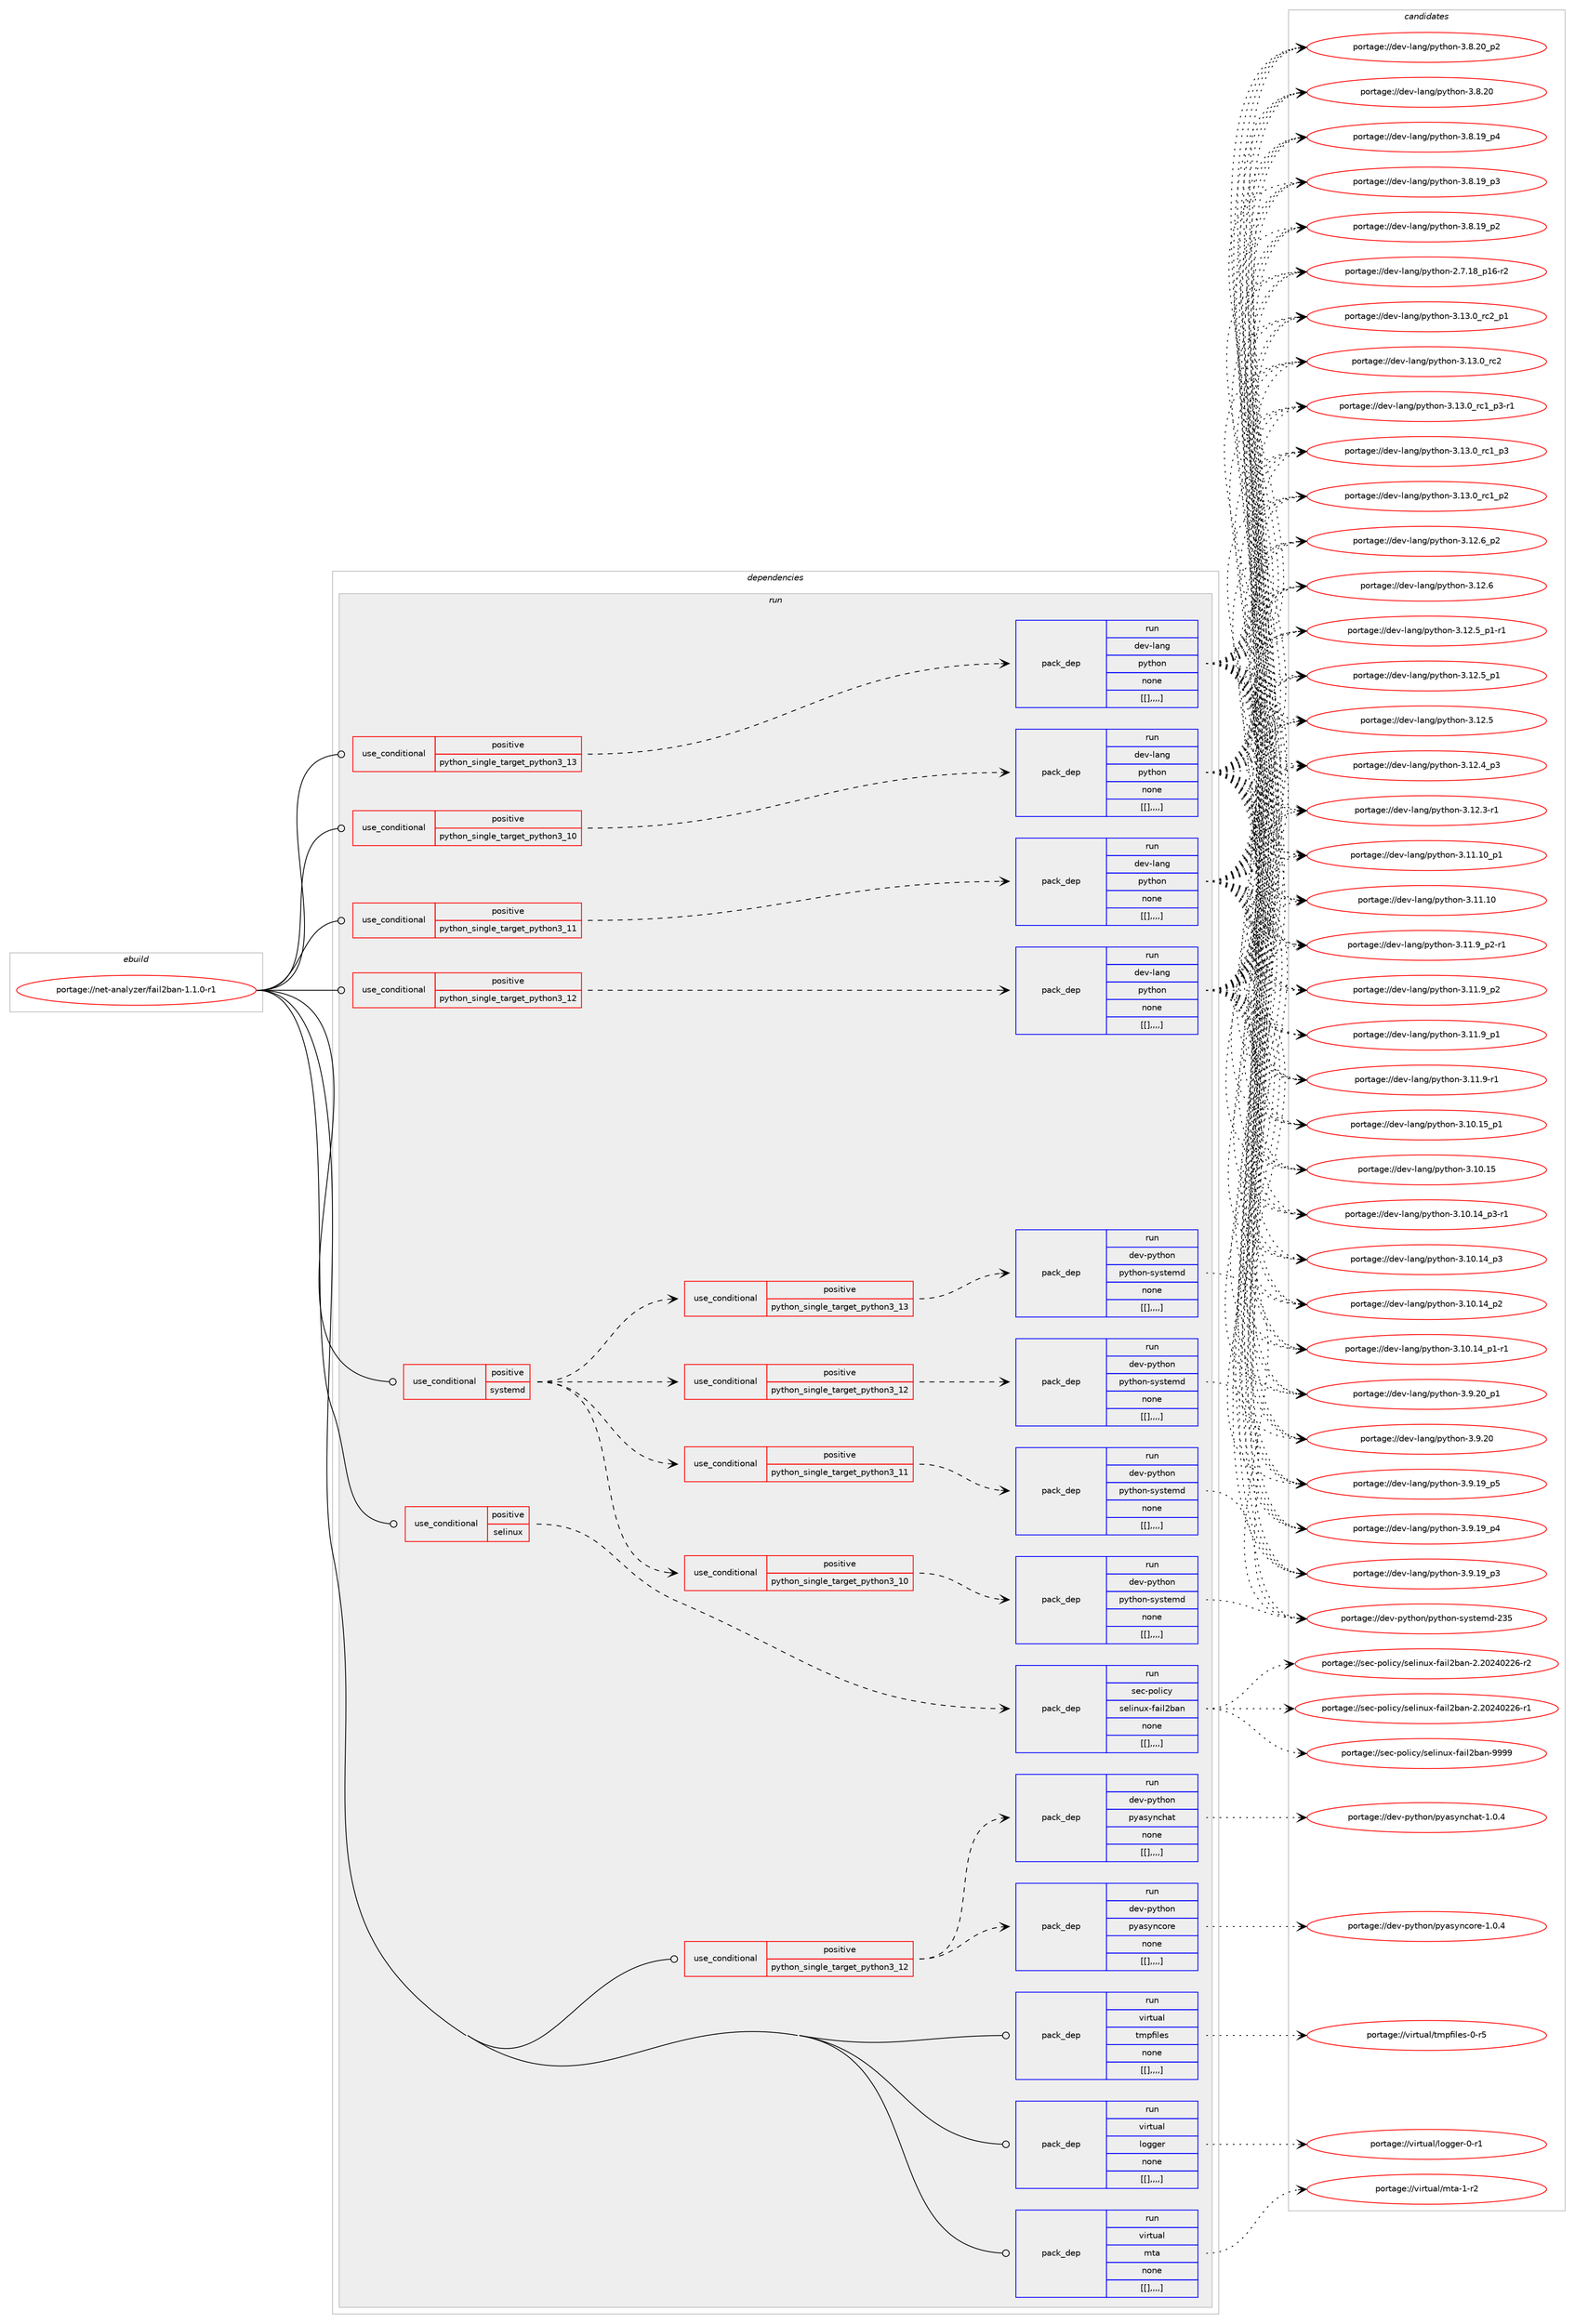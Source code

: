 digraph prolog {

# *************
# Graph options
# *************

newrank=true;
concentrate=true;
compound=true;
graph [rankdir=LR,fontname=Helvetica,fontsize=10,ranksep=1.5];#, ranksep=2.5, nodesep=0.2];
edge  [arrowhead=vee];
node  [fontname=Helvetica,fontsize=10];

# **********
# The ebuild
# **********

subgraph cluster_leftcol {
color=gray;
label=<<i>ebuild</i>>;
id [label="portage://net-analyzer/fail2ban-1.1.0-r1", color=red, width=4, href="../net-analyzer/fail2ban-1.1.0-r1.svg"];
}

# ****************
# The dependencies
# ****************

subgraph cluster_midcol {
color=gray;
label=<<i>dependencies</i>>;
subgraph cluster_compile {
fillcolor="#eeeeee";
style=filled;
label=<<i>compile</i>>;
}
subgraph cluster_compileandrun {
fillcolor="#eeeeee";
style=filled;
label=<<i>compile and run</i>>;
}
subgraph cluster_run {
fillcolor="#eeeeee";
style=filled;
label=<<i>run</i>>;
subgraph cond90967 {
dependency348521 [label=<<TABLE BORDER="0" CELLBORDER="1" CELLSPACING="0" CELLPADDING="4"><TR><TD ROWSPAN="3" CELLPADDING="10">use_conditional</TD></TR><TR><TD>positive</TD></TR><TR><TD>python_single_target_python3_10</TD></TR></TABLE>>, shape=none, color=red];
subgraph pack254971 {
dependency348522 [label=<<TABLE BORDER="0" CELLBORDER="1" CELLSPACING="0" CELLPADDING="4" WIDTH="220"><TR><TD ROWSPAN="6" CELLPADDING="30">pack_dep</TD></TR><TR><TD WIDTH="110">run</TD></TR><TR><TD>dev-lang</TD></TR><TR><TD>python</TD></TR><TR><TD>none</TD></TR><TR><TD>[[],,,,]</TD></TR></TABLE>>, shape=none, color=blue];
}
dependency348521:e -> dependency348522:w [weight=20,style="dashed",arrowhead="vee"];
}
id:e -> dependency348521:w [weight=20,style="solid",arrowhead="odot"];
subgraph cond90968 {
dependency348523 [label=<<TABLE BORDER="0" CELLBORDER="1" CELLSPACING="0" CELLPADDING="4"><TR><TD ROWSPAN="3" CELLPADDING="10">use_conditional</TD></TR><TR><TD>positive</TD></TR><TR><TD>python_single_target_python3_11</TD></TR></TABLE>>, shape=none, color=red];
subgraph pack254972 {
dependency348524 [label=<<TABLE BORDER="0" CELLBORDER="1" CELLSPACING="0" CELLPADDING="4" WIDTH="220"><TR><TD ROWSPAN="6" CELLPADDING="30">pack_dep</TD></TR><TR><TD WIDTH="110">run</TD></TR><TR><TD>dev-lang</TD></TR><TR><TD>python</TD></TR><TR><TD>none</TD></TR><TR><TD>[[],,,,]</TD></TR></TABLE>>, shape=none, color=blue];
}
dependency348523:e -> dependency348524:w [weight=20,style="dashed",arrowhead="vee"];
}
id:e -> dependency348523:w [weight=20,style="solid",arrowhead="odot"];
subgraph cond90969 {
dependency348525 [label=<<TABLE BORDER="0" CELLBORDER="1" CELLSPACING="0" CELLPADDING="4"><TR><TD ROWSPAN="3" CELLPADDING="10">use_conditional</TD></TR><TR><TD>positive</TD></TR><TR><TD>python_single_target_python3_12</TD></TR></TABLE>>, shape=none, color=red];
subgraph pack254973 {
dependency348526 [label=<<TABLE BORDER="0" CELLBORDER="1" CELLSPACING="0" CELLPADDING="4" WIDTH="220"><TR><TD ROWSPAN="6" CELLPADDING="30">pack_dep</TD></TR><TR><TD WIDTH="110">run</TD></TR><TR><TD>dev-lang</TD></TR><TR><TD>python</TD></TR><TR><TD>none</TD></TR><TR><TD>[[],,,,]</TD></TR></TABLE>>, shape=none, color=blue];
}
dependency348525:e -> dependency348526:w [weight=20,style="dashed",arrowhead="vee"];
}
id:e -> dependency348525:w [weight=20,style="solid",arrowhead="odot"];
subgraph cond90970 {
dependency348527 [label=<<TABLE BORDER="0" CELLBORDER="1" CELLSPACING="0" CELLPADDING="4"><TR><TD ROWSPAN="3" CELLPADDING="10">use_conditional</TD></TR><TR><TD>positive</TD></TR><TR><TD>python_single_target_python3_12</TD></TR></TABLE>>, shape=none, color=red];
subgraph pack254974 {
dependency348528 [label=<<TABLE BORDER="0" CELLBORDER="1" CELLSPACING="0" CELLPADDING="4" WIDTH="220"><TR><TD ROWSPAN="6" CELLPADDING="30">pack_dep</TD></TR><TR><TD WIDTH="110">run</TD></TR><TR><TD>dev-python</TD></TR><TR><TD>pyasyncore</TD></TR><TR><TD>none</TD></TR><TR><TD>[[],,,,]</TD></TR></TABLE>>, shape=none, color=blue];
}
dependency348527:e -> dependency348528:w [weight=20,style="dashed",arrowhead="vee"];
subgraph pack254975 {
dependency348529 [label=<<TABLE BORDER="0" CELLBORDER="1" CELLSPACING="0" CELLPADDING="4" WIDTH="220"><TR><TD ROWSPAN="6" CELLPADDING="30">pack_dep</TD></TR><TR><TD WIDTH="110">run</TD></TR><TR><TD>dev-python</TD></TR><TR><TD>pyasynchat</TD></TR><TR><TD>none</TD></TR><TR><TD>[[],,,,]</TD></TR></TABLE>>, shape=none, color=blue];
}
dependency348527:e -> dependency348529:w [weight=20,style="dashed",arrowhead="vee"];
}
id:e -> dependency348527:w [weight=20,style="solid",arrowhead="odot"];
subgraph cond90971 {
dependency348530 [label=<<TABLE BORDER="0" CELLBORDER="1" CELLSPACING="0" CELLPADDING="4"><TR><TD ROWSPAN="3" CELLPADDING="10">use_conditional</TD></TR><TR><TD>positive</TD></TR><TR><TD>python_single_target_python3_13</TD></TR></TABLE>>, shape=none, color=red];
subgraph pack254976 {
dependency348531 [label=<<TABLE BORDER="0" CELLBORDER="1" CELLSPACING="0" CELLPADDING="4" WIDTH="220"><TR><TD ROWSPAN="6" CELLPADDING="30">pack_dep</TD></TR><TR><TD WIDTH="110">run</TD></TR><TR><TD>dev-lang</TD></TR><TR><TD>python</TD></TR><TR><TD>none</TD></TR><TR><TD>[[],,,,]</TD></TR></TABLE>>, shape=none, color=blue];
}
dependency348530:e -> dependency348531:w [weight=20,style="dashed",arrowhead="vee"];
}
id:e -> dependency348530:w [weight=20,style="solid",arrowhead="odot"];
subgraph cond90972 {
dependency348532 [label=<<TABLE BORDER="0" CELLBORDER="1" CELLSPACING="0" CELLPADDING="4"><TR><TD ROWSPAN="3" CELLPADDING="10">use_conditional</TD></TR><TR><TD>positive</TD></TR><TR><TD>selinux</TD></TR></TABLE>>, shape=none, color=red];
subgraph pack254977 {
dependency348533 [label=<<TABLE BORDER="0" CELLBORDER="1" CELLSPACING="0" CELLPADDING="4" WIDTH="220"><TR><TD ROWSPAN="6" CELLPADDING="30">pack_dep</TD></TR><TR><TD WIDTH="110">run</TD></TR><TR><TD>sec-policy</TD></TR><TR><TD>selinux-fail2ban</TD></TR><TR><TD>none</TD></TR><TR><TD>[[],,,,]</TD></TR></TABLE>>, shape=none, color=blue];
}
dependency348532:e -> dependency348533:w [weight=20,style="dashed",arrowhead="vee"];
}
id:e -> dependency348532:w [weight=20,style="solid",arrowhead="odot"];
subgraph cond90973 {
dependency348534 [label=<<TABLE BORDER="0" CELLBORDER="1" CELLSPACING="0" CELLPADDING="4"><TR><TD ROWSPAN="3" CELLPADDING="10">use_conditional</TD></TR><TR><TD>positive</TD></TR><TR><TD>systemd</TD></TR></TABLE>>, shape=none, color=red];
subgraph cond90974 {
dependency348535 [label=<<TABLE BORDER="0" CELLBORDER="1" CELLSPACING="0" CELLPADDING="4"><TR><TD ROWSPAN="3" CELLPADDING="10">use_conditional</TD></TR><TR><TD>positive</TD></TR><TR><TD>python_single_target_python3_10</TD></TR></TABLE>>, shape=none, color=red];
subgraph pack254978 {
dependency348536 [label=<<TABLE BORDER="0" CELLBORDER="1" CELLSPACING="0" CELLPADDING="4" WIDTH="220"><TR><TD ROWSPAN="6" CELLPADDING="30">pack_dep</TD></TR><TR><TD WIDTH="110">run</TD></TR><TR><TD>dev-python</TD></TR><TR><TD>python-systemd</TD></TR><TR><TD>none</TD></TR><TR><TD>[[],,,,]</TD></TR></TABLE>>, shape=none, color=blue];
}
dependency348535:e -> dependency348536:w [weight=20,style="dashed",arrowhead="vee"];
}
dependency348534:e -> dependency348535:w [weight=20,style="dashed",arrowhead="vee"];
subgraph cond90975 {
dependency348537 [label=<<TABLE BORDER="0" CELLBORDER="1" CELLSPACING="0" CELLPADDING="4"><TR><TD ROWSPAN="3" CELLPADDING="10">use_conditional</TD></TR><TR><TD>positive</TD></TR><TR><TD>python_single_target_python3_11</TD></TR></TABLE>>, shape=none, color=red];
subgraph pack254979 {
dependency348538 [label=<<TABLE BORDER="0" CELLBORDER="1" CELLSPACING="0" CELLPADDING="4" WIDTH="220"><TR><TD ROWSPAN="6" CELLPADDING="30">pack_dep</TD></TR><TR><TD WIDTH="110">run</TD></TR><TR><TD>dev-python</TD></TR><TR><TD>python-systemd</TD></TR><TR><TD>none</TD></TR><TR><TD>[[],,,,]</TD></TR></TABLE>>, shape=none, color=blue];
}
dependency348537:e -> dependency348538:w [weight=20,style="dashed",arrowhead="vee"];
}
dependency348534:e -> dependency348537:w [weight=20,style="dashed",arrowhead="vee"];
subgraph cond90976 {
dependency348539 [label=<<TABLE BORDER="0" CELLBORDER="1" CELLSPACING="0" CELLPADDING="4"><TR><TD ROWSPAN="3" CELLPADDING="10">use_conditional</TD></TR><TR><TD>positive</TD></TR><TR><TD>python_single_target_python3_12</TD></TR></TABLE>>, shape=none, color=red];
subgraph pack254980 {
dependency348540 [label=<<TABLE BORDER="0" CELLBORDER="1" CELLSPACING="0" CELLPADDING="4" WIDTH="220"><TR><TD ROWSPAN="6" CELLPADDING="30">pack_dep</TD></TR><TR><TD WIDTH="110">run</TD></TR><TR><TD>dev-python</TD></TR><TR><TD>python-systemd</TD></TR><TR><TD>none</TD></TR><TR><TD>[[],,,,]</TD></TR></TABLE>>, shape=none, color=blue];
}
dependency348539:e -> dependency348540:w [weight=20,style="dashed",arrowhead="vee"];
}
dependency348534:e -> dependency348539:w [weight=20,style="dashed",arrowhead="vee"];
subgraph cond90977 {
dependency348541 [label=<<TABLE BORDER="0" CELLBORDER="1" CELLSPACING="0" CELLPADDING="4"><TR><TD ROWSPAN="3" CELLPADDING="10">use_conditional</TD></TR><TR><TD>positive</TD></TR><TR><TD>python_single_target_python3_13</TD></TR></TABLE>>, shape=none, color=red];
subgraph pack254981 {
dependency348542 [label=<<TABLE BORDER="0" CELLBORDER="1" CELLSPACING="0" CELLPADDING="4" WIDTH="220"><TR><TD ROWSPAN="6" CELLPADDING="30">pack_dep</TD></TR><TR><TD WIDTH="110">run</TD></TR><TR><TD>dev-python</TD></TR><TR><TD>python-systemd</TD></TR><TR><TD>none</TD></TR><TR><TD>[[],,,,]</TD></TR></TABLE>>, shape=none, color=blue];
}
dependency348541:e -> dependency348542:w [weight=20,style="dashed",arrowhead="vee"];
}
dependency348534:e -> dependency348541:w [weight=20,style="dashed",arrowhead="vee"];
}
id:e -> dependency348534:w [weight=20,style="solid",arrowhead="odot"];
subgraph pack254982 {
dependency348543 [label=<<TABLE BORDER="0" CELLBORDER="1" CELLSPACING="0" CELLPADDING="4" WIDTH="220"><TR><TD ROWSPAN="6" CELLPADDING="30">pack_dep</TD></TR><TR><TD WIDTH="110">run</TD></TR><TR><TD>virtual</TD></TR><TR><TD>logger</TD></TR><TR><TD>none</TD></TR><TR><TD>[[],,,,]</TD></TR></TABLE>>, shape=none, color=blue];
}
id:e -> dependency348543:w [weight=20,style="solid",arrowhead="odot"];
subgraph pack254983 {
dependency348544 [label=<<TABLE BORDER="0" CELLBORDER="1" CELLSPACING="0" CELLPADDING="4" WIDTH="220"><TR><TD ROWSPAN="6" CELLPADDING="30">pack_dep</TD></TR><TR><TD WIDTH="110">run</TD></TR><TR><TD>virtual</TD></TR><TR><TD>mta</TD></TR><TR><TD>none</TD></TR><TR><TD>[[],,,,]</TD></TR></TABLE>>, shape=none, color=blue];
}
id:e -> dependency348544:w [weight=20,style="solid",arrowhead="odot"];
subgraph pack254984 {
dependency348545 [label=<<TABLE BORDER="0" CELLBORDER="1" CELLSPACING="0" CELLPADDING="4" WIDTH="220"><TR><TD ROWSPAN="6" CELLPADDING="30">pack_dep</TD></TR><TR><TD WIDTH="110">run</TD></TR><TR><TD>virtual</TD></TR><TR><TD>tmpfiles</TD></TR><TR><TD>none</TD></TR><TR><TD>[[],,,,]</TD></TR></TABLE>>, shape=none, color=blue];
}
id:e -> dependency348545:w [weight=20,style="solid",arrowhead="odot"];
}
}

# **************
# The candidates
# **************

subgraph cluster_choices {
rank=same;
color=gray;
label=<<i>candidates</i>>;

subgraph choice254971 {
color=black;
nodesep=1;
choice100101118451089711010347112121116104111110455146495146489511499509511249 [label="portage://dev-lang/python-3.13.0_rc2_p1", color=red, width=4,href="../dev-lang/python-3.13.0_rc2_p1.svg"];
choice10010111845108971101034711212111610411111045514649514648951149950 [label="portage://dev-lang/python-3.13.0_rc2", color=red, width=4,href="../dev-lang/python-3.13.0_rc2.svg"];
choice1001011184510897110103471121211161041111104551464951464895114994995112514511449 [label="portage://dev-lang/python-3.13.0_rc1_p3-r1", color=red, width=4,href="../dev-lang/python-3.13.0_rc1_p3-r1.svg"];
choice100101118451089711010347112121116104111110455146495146489511499499511251 [label="portage://dev-lang/python-3.13.0_rc1_p3", color=red, width=4,href="../dev-lang/python-3.13.0_rc1_p3.svg"];
choice100101118451089711010347112121116104111110455146495146489511499499511250 [label="portage://dev-lang/python-3.13.0_rc1_p2", color=red, width=4,href="../dev-lang/python-3.13.0_rc1_p2.svg"];
choice100101118451089711010347112121116104111110455146495046549511250 [label="portage://dev-lang/python-3.12.6_p2", color=red, width=4,href="../dev-lang/python-3.12.6_p2.svg"];
choice10010111845108971101034711212111610411111045514649504654 [label="portage://dev-lang/python-3.12.6", color=red, width=4,href="../dev-lang/python-3.12.6.svg"];
choice1001011184510897110103471121211161041111104551464950465395112494511449 [label="portage://dev-lang/python-3.12.5_p1-r1", color=red, width=4,href="../dev-lang/python-3.12.5_p1-r1.svg"];
choice100101118451089711010347112121116104111110455146495046539511249 [label="portage://dev-lang/python-3.12.5_p1", color=red, width=4,href="../dev-lang/python-3.12.5_p1.svg"];
choice10010111845108971101034711212111610411111045514649504653 [label="portage://dev-lang/python-3.12.5", color=red, width=4,href="../dev-lang/python-3.12.5.svg"];
choice100101118451089711010347112121116104111110455146495046529511251 [label="portage://dev-lang/python-3.12.4_p3", color=red, width=4,href="../dev-lang/python-3.12.4_p3.svg"];
choice100101118451089711010347112121116104111110455146495046514511449 [label="portage://dev-lang/python-3.12.3-r1", color=red, width=4,href="../dev-lang/python-3.12.3-r1.svg"];
choice10010111845108971101034711212111610411111045514649494649489511249 [label="portage://dev-lang/python-3.11.10_p1", color=red, width=4,href="../dev-lang/python-3.11.10_p1.svg"];
choice1001011184510897110103471121211161041111104551464949464948 [label="portage://dev-lang/python-3.11.10", color=red, width=4,href="../dev-lang/python-3.11.10.svg"];
choice1001011184510897110103471121211161041111104551464949465795112504511449 [label="portage://dev-lang/python-3.11.9_p2-r1", color=red, width=4,href="../dev-lang/python-3.11.9_p2-r1.svg"];
choice100101118451089711010347112121116104111110455146494946579511250 [label="portage://dev-lang/python-3.11.9_p2", color=red, width=4,href="../dev-lang/python-3.11.9_p2.svg"];
choice100101118451089711010347112121116104111110455146494946579511249 [label="portage://dev-lang/python-3.11.9_p1", color=red, width=4,href="../dev-lang/python-3.11.9_p1.svg"];
choice100101118451089711010347112121116104111110455146494946574511449 [label="portage://dev-lang/python-3.11.9-r1", color=red, width=4,href="../dev-lang/python-3.11.9-r1.svg"];
choice10010111845108971101034711212111610411111045514649484649539511249 [label="portage://dev-lang/python-3.10.15_p1", color=red, width=4,href="../dev-lang/python-3.10.15_p1.svg"];
choice1001011184510897110103471121211161041111104551464948464953 [label="portage://dev-lang/python-3.10.15", color=red, width=4,href="../dev-lang/python-3.10.15.svg"];
choice100101118451089711010347112121116104111110455146494846495295112514511449 [label="portage://dev-lang/python-3.10.14_p3-r1", color=red, width=4,href="../dev-lang/python-3.10.14_p3-r1.svg"];
choice10010111845108971101034711212111610411111045514649484649529511251 [label="portage://dev-lang/python-3.10.14_p3", color=red, width=4,href="../dev-lang/python-3.10.14_p3.svg"];
choice10010111845108971101034711212111610411111045514649484649529511250 [label="portage://dev-lang/python-3.10.14_p2", color=red, width=4,href="../dev-lang/python-3.10.14_p2.svg"];
choice100101118451089711010347112121116104111110455146494846495295112494511449 [label="portage://dev-lang/python-3.10.14_p1-r1", color=red, width=4,href="../dev-lang/python-3.10.14_p1-r1.svg"];
choice100101118451089711010347112121116104111110455146574650489511249 [label="portage://dev-lang/python-3.9.20_p1", color=red, width=4,href="../dev-lang/python-3.9.20_p1.svg"];
choice10010111845108971101034711212111610411111045514657465048 [label="portage://dev-lang/python-3.9.20", color=red, width=4,href="../dev-lang/python-3.9.20.svg"];
choice100101118451089711010347112121116104111110455146574649579511253 [label="portage://dev-lang/python-3.9.19_p5", color=red, width=4,href="../dev-lang/python-3.9.19_p5.svg"];
choice100101118451089711010347112121116104111110455146574649579511252 [label="portage://dev-lang/python-3.9.19_p4", color=red, width=4,href="../dev-lang/python-3.9.19_p4.svg"];
choice100101118451089711010347112121116104111110455146574649579511251 [label="portage://dev-lang/python-3.9.19_p3", color=red, width=4,href="../dev-lang/python-3.9.19_p3.svg"];
choice100101118451089711010347112121116104111110455146564650489511250 [label="portage://dev-lang/python-3.8.20_p2", color=red, width=4,href="../dev-lang/python-3.8.20_p2.svg"];
choice10010111845108971101034711212111610411111045514656465048 [label="portage://dev-lang/python-3.8.20", color=red, width=4,href="../dev-lang/python-3.8.20.svg"];
choice100101118451089711010347112121116104111110455146564649579511252 [label="portage://dev-lang/python-3.8.19_p4", color=red, width=4,href="../dev-lang/python-3.8.19_p4.svg"];
choice100101118451089711010347112121116104111110455146564649579511251 [label="portage://dev-lang/python-3.8.19_p3", color=red, width=4,href="../dev-lang/python-3.8.19_p3.svg"];
choice100101118451089711010347112121116104111110455146564649579511250 [label="portage://dev-lang/python-3.8.19_p2", color=red, width=4,href="../dev-lang/python-3.8.19_p2.svg"];
choice100101118451089711010347112121116104111110455046554649569511249544511450 [label="portage://dev-lang/python-2.7.18_p16-r2", color=red, width=4,href="../dev-lang/python-2.7.18_p16-r2.svg"];
dependency348522:e -> choice100101118451089711010347112121116104111110455146495146489511499509511249:w [style=dotted,weight="100"];
dependency348522:e -> choice10010111845108971101034711212111610411111045514649514648951149950:w [style=dotted,weight="100"];
dependency348522:e -> choice1001011184510897110103471121211161041111104551464951464895114994995112514511449:w [style=dotted,weight="100"];
dependency348522:e -> choice100101118451089711010347112121116104111110455146495146489511499499511251:w [style=dotted,weight="100"];
dependency348522:e -> choice100101118451089711010347112121116104111110455146495146489511499499511250:w [style=dotted,weight="100"];
dependency348522:e -> choice100101118451089711010347112121116104111110455146495046549511250:w [style=dotted,weight="100"];
dependency348522:e -> choice10010111845108971101034711212111610411111045514649504654:w [style=dotted,weight="100"];
dependency348522:e -> choice1001011184510897110103471121211161041111104551464950465395112494511449:w [style=dotted,weight="100"];
dependency348522:e -> choice100101118451089711010347112121116104111110455146495046539511249:w [style=dotted,weight="100"];
dependency348522:e -> choice10010111845108971101034711212111610411111045514649504653:w [style=dotted,weight="100"];
dependency348522:e -> choice100101118451089711010347112121116104111110455146495046529511251:w [style=dotted,weight="100"];
dependency348522:e -> choice100101118451089711010347112121116104111110455146495046514511449:w [style=dotted,weight="100"];
dependency348522:e -> choice10010111845108971101034711212111610411111045514649494649489511249:w [style=dotted,weight="100"];
dependency348522:e -> choice1001011184510897110103471121211161041111104551464949464948:w [style=dotted,weight="100"];
dependency348522:e -> choice1001011184510897110103471121211161041111104551464949465795112504511449:w [style=dotted,weight="100"];
dependency348522:e -> choice100101118451089711010347112121116104111110455146494946579511250:w [style=dotted,weight="100"];
dependency348522:e -> choice100101118451089711010347112121116104111110455146494946579511249:w [style=dotted,weight="100"];
dependency348522:e -> choice100101118451089711010347112121116104111110455146494946574511449:w [style=dotted,weight="100"];
dependency348522:e -> choice10010111845108971101034711212111610411111045514649484649539511249:w [style=dotted,weight="100"];
dependency348522:e -> choice1001011184510897110103471121211161041111104551464948464953:w [style=dotted,weight="100"];
dependency348522:e -> choice100101118451089711010347112121116104111110455146494846495295112514511449:w [style=dotted,weight="100"];
dependency348522:e -> choice10010111845108971101034711212111610411111045514649484649529511251:w [style=dotted,weight="100"];
dependency348522:e -> choice10010111845108971101034711212111610411111045514649484649529511250:w [style=dotted,weight="100"];
dependency348522:e -> choice100101118451089711010347112121116104111110455146494846495295112494511449:w [style=dotted,weight="100"];
dependency348522:e -> choice100101118451089711010347112121116104111110455146574650489511249:w [style=dotted,weight="100"];
dependency348522:e -> choice10010111845108971101034711212111610411111045514657465048:w [style=dotted,weight="100"];
dependency348522:e -> choice100101118451089711010347112121116104111110455146574649579511253:w [style=dotted,weight="100"];
dependency348522:e -> choice100101118451089711010347112121116104111110455146574649579511252:w [style=dotted,weight="100"];
dependency348522:e -> choice100101118451089711010347112121116104111110455146574649579511251:w [style=dotted,weight="100"];
dependency348522:e -> choice100101118451089711010347112121116104111110455146564650489511250:w [style=dotted,weight="100"];
dependency348522:e -> choice10010111845108971101034711212111610411111045514656465048:w [style=dotted,weight="100"];
dependency348522:e -> choice100101118451089711010347112121116104111110455146564649579511252:w [style=dotted,weight="100"];
dependency348522:e -> choice100101118451089711010347112121116104111110455146564649579511251:w [style=dotted,weight="100"];
dependency348522:e -> choice100101118451089711010347112121116104111110455146564649579511250:w [style=dotted,weight="100"];
dependency348522:e -> choice100101118451089711010347112121116104111110455046554649569511249544511450:w [style=dotted,weight="100"];
}
subgraph choice254972 {
color=black;
nodesep=1;
choice100101118451089711010347112121116104111110455146495146489511499509511249 [label="portage://dev-lang/python-3.13.0_rc2_p1", color=red, width=4,href="../dev-lang/python-3.13.0_rc2_p1.svg"];
choice10010111845108971101034711212111610411111045514649514648951149950 [label="portage://dev-lang/python-3.13.0_rc2", color=red, width=4,href="../dev-lang/python-3.13.0_rc2.svg"];
choice1001011184510897110103471121211161041111104551464951464895114994995112514511449 [label="portage://dev-lang/python-3.13.0_rc1_p3-r1", color=red, width=4,href="../dev-lang/python-3.13.0_rc1_p3-r1.svg"];
choice100101118451089711010347112121116104111110455146495146489511499499511251 [label="portage://dev-lang/python-3.13.0_rc1_p3", color=red, width=4,href="../dev-lang/python-3.13.0_rc1_p3.svg"];
choice100101118451089711010347112121116104111110455146495146489511499499511250 [label="portage://dev-lang/python-3.13.0_rc1_p2", color=red, width=4,href="../dev-lang/python-3.13.0_rc1_p2.svg"];
choice100101118451089711010347112121116104111110455146495046549511250 [label="portage://dev-lang/python-3.12.6_p2", color=red, width=4,href="../dev-lang/python-3.12.6_p2.svg"];
choice10010111845108971101034711212111610411111045514649504654 [label="portage://dev-lang/python-3.12.6", color=red, width=4,href="../dev-lang/python-3.12.6.svg"];
choice1001011184510897110103471121211161041111104551464950465395112494511449 [label="portage://dev-lang/python-3.12.5_p1-r1", color=red, width=4,href="../dev-lang/python-3.12.5_p1-r1.svg"];
choice100101118451089711010347112121116104111110455146495046539511249 [label="portage://dev-lang/python-3.12.5_p1", color=red, width=4,href="../dev-lang/python-3.12.5_p1.svg"];
choice10010111845108971101034711212111610411111045514649504653 [label="portage://dev-lang/python-3.12.5", color=red, width=4,href="../dev-lang/python-3.12.5.svg"];
choice100101118451089711010347112121116104111110455146495046529511251 [label="portage://dev-lang/python-3.12.4_p3", color=red, width=4,href="../dev-lang/python-3.12.4_p3.svg"];
choice100101118451089711010347112121116104111110455146495046514511449 [label="portage://dev-lang/python-3.12.3-r1", color=red, width=4,href="../dev-lang/python-3.12.3-r1.svg"];
choice10010111845108971101034711212111610411111045514649494649489511249 [label="portage://dev-lang/python-3.11.10_p1", color=red, width=4,href="../dev-lang/python-3.11.10_p1.svg"];
choice1001011184510897110103471121211161041111104551464949464948 [label="portage://dev-lang/python-3.11.10", color=red, width=4,href="../dev-lang/python-3.11.10.svg"];
choice1001011184510897110103471121211161041111104551464949465795112504511449 [label="portage://dev-lang/python-3.11.9_p2-r1", color=red, width=4,href="../dev-lang/python-3.11.9_p2-r1.svg"];
choice100101118451089711010347112121116104111110455146494946579511250 [label="portage://dev-lang/python-3.11.9_p2", color=red, width=4,href="../dev-lang/python-3.11.9_p2.svg"];
choice100101118451089711010347112121116104111110455146494946579511249 [label="portage://dev-lang/python-3.11.9_p1", color=red, width=4,href="../dev-lang/python-3.11.9_p1.svg"];
choice100101118451089711010347112121116104111110455146494946574511449 [label="portage://dev-lang/python-3.11.9-r1", color=red, width=4,href="../dev-lang/python-3.11.9-r1.svg"];
choice10010111845108971101034711212111610411111045514649484649539511249 [label="portage://dev-lang/python-3.10.15_p1", color=red, width=4,href="../dev-lang/python-3.10.15_p1.svg"];
choice1001011184510897110103471121211161041111104551464948464953 [label="portage://dev-lang/python-3.10.15", color=red, width=4,href="../dev-lang/python-3.10.15.svg"];
choice100101118451089711010347112121116104111110455146494846495295112514511449 [label="portage://dev-lang/python-3.10.14_p3-r1", color=red, width=4,href="../dev-lang/python-3.10.14_p3-r1.svg"];
choice10010111845108971101034711212111610411111045514649484649529511251 [label="portage://dev-lang/python-3.10.14_p3", color=red, width=4,href="../dev-lang/python-3.10.14_p3.svg"];
choice10010111845108971101034711212111610411111045514649484649529511250 [label="portage://dev-lang/python-3.10.14_p2", color=red, width=4,href="../dev-lang/python-3.10.14_p2.svg"];
choice100101118451089711010347112121116104111110455146494846495295112494511449 [label="portage://dev-lang/python-3.10.14_p1-r1", color=red, width=4,href="../dev-lang/python-3.10.14_p1-r1.svg"];
choice100101118451089711010347112121116104111110455146574650489511249 [label="portage://dev-lang/python-3.9.20_p1", color=red, width=4,href="../dev-lang/python-3.9.20_p1.svg"];
choice10010111845108971101034711212111610411111045514657465048 [label="portage://dev-lang/python-3.9.20", color=red, width=4,href="../dev-lang/python-3.9.20.svg"];
choice100101118451089711010347112121116104111110455146574649579511253 [label="portage://dev-lang/python-3.9.19_p5", color=red, width=4,href="../dev-lang/python-3.9.19_p5.svg"];
choice100101118451089711010347112121116104111110455146574649579511252 [label="portage://dev-lang/python-3.9.19_p4", color=red, width=4,href="../dev-lang/python-3.9.19_p4.svg"];
choice100101118451089711010347112121116104111110455146574649579511251 [label="portage://dev-lang/python-3.9.19_p3", color=red, width=4,href="../dev-lang/python-3.9.19_p3.svg"];
choice100101118451089711010347112121116104111110455146564650489511250 [label="portage://dev-lang/python-3.8.20_p2", color=red, width=4,href="../dev-lang/python-3.8.20_p2.svg"];
choice10010111845108971101034711212111610411111045514656465048 [label="portage://dev-lang/python-3.8.20", color=red, width=4,href="../dev-lang/python-3.8.20.svg"];
choice100101118451089711010347112121116104111110455146564649579511252 [label="portage://dev-lang/python-3.8.19_p4", color=red, width=4,href="../dev-lang/python-3.8.19_p4.svg"];
choice100101118451089711010347112121116104111110455146564649579511251 [label="portage://dev-lang/python-3.8.19_p3", color=red, width=4,href="../dev-lang/python-3.8.19_p3.svg"];
choice100101118451089711010347112121116104111110455146564649579511250 [label="portage://dev-lang/python-3.8.19_p2", color=red, width=4,href="../dev-lang/python-3.8.19_p2.svg"];
choice100101118451089711010347112121116104111110455046554649569511249544511450 [label="portage://dev-lang/python-2.7.18_p16-r2", color=red, width=4,href="../dev-lang/python-2.7.18_p16-r2.svg"];
dependency348524:e -> choice100101118451089711010347112121116104111110455146495146489511499509511249:w [style=dotted,weight="100"];
dependency348524:e -> choice10010111845108971101034711212111610411111045514649514648951149950:w [style=dotted,weight="100"];
dependency348524:e -> choice1001011184510897110103471121211161041111104551464951464895114994995112514511449:w [style=dotted,weight="100"];
dependency348524:e -> choice100101118451089711010347112121116104111110455146495146489511499499511251:w [style=dotted,weight="100"];
dependency348524:e -> choice100101118451089711010347112121116104111110455146495146489511499499511250:w [style=dotted,weight="100"];
dependency348524:e -> choice100101118451089711010347112121116104111110455146495046549511250:w [style=dotted,weight="100"];
dependency348524:e -> choice10010111845108971101034711212111610411111045514649504654:w [style=dotted,weight="100"];
dependency348524:e -> choice1001011184510897110103471121211161041111104551464950465395112494511449:w [style=dotted,weight="100"];
dependency348524:e -> choice100101118451089711010347112121116104111110455146495046539511249:w [style=dotted,weight="100"];
dependency348524:e -> choice10010111845108971101034711212111610411111045514649504653:w [style=dotted,weight="100"];
dependency348524:e -> choice100101118451089711010347112121116104111110455146495046529511251:w [style=dotted,weight="100"];
dependency348524:e -> choice100101118451089711010347112121116104111110455146495046514511449:w [style=dotted,weight="100"];
dependency348524:e -> choice10010111845108971101034711212111610411111045514649494649489511249:w [style=dotted,weight="100"];
dependency348524:e -> choice1001011184510897110103471121211161041111104551464949464948:w [style=dotted,weight="100"];
dependency348524:e -> choice1001011184510897110103471121211161041111104551464949465795112504511449:w [style=dotted,weight="100"];
dependency348524:e -> choice100101118451089711010347112121116104111110455146494946579511250:w [style=dotted,weight="100"];
dependency348524:e -> choice100101118451089711010347112121116104111110455146494946579511249:w [style=dotted,weight="100"];
dependency348524:e -> choice100101118451089711010347112121116104111110455146494946574511449:w [style=dotted,weight="100"];
dependency348524:e -> choice10010111845108971101034711212111610411111045514649484649539511249:w [style=dotted,weight="100"];
dependency348524:e -> choice1001011184510897110103471121211161041111104551464948464953:w [style=dotted,weight="100"];
dependency348524:e -> choice100101118451089711010347112121116104111110455146494846495295112514511449:w [style=dotted,weight="100"];
dependency348524:e -> choice10010111845108971101034711212111610411111045514649484649529511251:w [style=dotted,weight="100"];
dependency348524:e -> choice10010111845108971101034711212111610411111045514649484649529511250:w [style=dotted,weight="100"];
dependency348524:e -> choice100101118451089711010347112121116104111110455146494846495295112494511449:w [style=dotted,weight="100"];
dependency348524:e -> choice100101118451089711010347112121116104111110455146574650489511249:w [style=dotted,weight="100"];
dependency348524:e -> choice10010111845108971101034711212111610411111045514657465048:w [style=dotted,weight="100"];
dependency348524:e -> choice100101118451089711010347112121116104111110455146574649579511253:w [style=dotted,weight="100"];
dependency348524:e -> choice100101118451089711010347112121116104111110455146574649579511252:w [style=dotted,weight="100"];
dependency348524:e -> choice100101118451089711010347112121116104111110455146574649579511251:w [style=dotted,weight="100"];
dependency348524:e -> choice100101118451089711010347112121116104111110455146564650489511250:w [style=dotted,weight="100"];
dependency348524:e -> choice10010111845108971101034711212111610411111045514656465048:w [style=dotted,weight="100"];
dependency348524:e -> choice100101118451089711010347112121116104111110455146564649579511252:w [style=dotted,weight="100"];
dependency348524:e -> choice100101118451089711010347112121116104111110455146564649579511251:w [style=dotted,weight="100"];
dependency348524:e -> choice100101118451089711010347112121116104111110455146564649579511250:w [style=dotted,weight="100"];
dependency348524:e -> choice100101118451089711010347112121116104111110455046554649569511249544511450:w [style=dotted,weight="100"];
}
subgraph choice254973 {
color=black;
nodesep=1;
choice100101118451089711010347112121116104111110455146495146489511499509511249 [label="portage://dev-lang/python-3.13.0_rc2_p1", color=red, width=4,href="../dev-lang/python-3.13.0_rc2_p1.svg"];
choice10010111845108971101034711212111610411111045514649514648951149950 [label="portage://dev-lang/python-3.13.0_rc2", color=red, width=4,href="../dev-lang/python-3.13.0_rc2.svg"];
choice1001011184510897110103471121211161041111104551464951464895114994995112514511449 [label="portage://dev-lang/python-3.13.0_rc1_p3-r1", color=red, width=4,href="../dev-lang/python-3.13.0_rc1_p3-r1.svg"];
choice100101118451089711010347112121116104111110455146495146489511499499511251 [label="portage://dev-lang/python-3.13.0_rc1_p3", color=red, width=4,href="../dev-lang/python-3.13.0_rc1_p3.svg"];
choice100101118451089711010347112121116104111110455146495146489511499499511250 [label="portage://dev-lang/python-3.13.0_rc1_p2", color=red, width=4,href="../dev-lang/python-3.13.0_rc1_p2.svg"];
choice100101118451089711010347112121116104111110455146495046549511250 [label="portage://dev-lang/python-3.12.6_p2", color=red, width=4,href="../dev-lang/python-3.12.6_p2.svg"];
choice10010111845108971101034711212111610411111045514649504654 [label="portage://dev-lang/python-3.12.6", color=red, width=4,href="../dev-lang/python-3.12.6.svg"];
choice1001011184510897110103471121211161041111104551464950465395112494511449 [label="portage://dev-lang/python-3.12.5_p1-r1", color=red, width=4,href="../dev-lang/python-3.12.5_p1-r1.svg"];
choice100101118451089711010347112121116104111110455146495046539511249 [label="portage://dev-lang/python-3.12.5_p1", color=red, width=4,href="../dev-lang/python-3.12.5_p1.svg"];
choice10010111845108971101034711212111610411111045514649504653 [label="portage://dev-lang/python-3.12.5", color=red, width=4,href="../dev-lang/python-3.12.5.svg"];
choice100101118451089711010347112121116104111110455146495046529511251 [label="portage://dev-lang/python-3.12.4_p3", color=red, width=4,href="../dev-lang/python-3.12.4_p3.svg"];
choice100101118451089711010347112121116104111110455146495046514511449 [label="portage://dev-lang/python-3.12.3-r1", color=red, width=4,href="../dev-lang/python-3.12.3-r1.svg"];
choice10010111845108971101034711212111610411111045514649494649489511249 [label="portage://dev-lang/python-3.11.10_p1", color=red, width=4,href="../dev-lang/python-3.11.10_p1.svg"];
choice1001011184510897110103471121211161041111104551464949464948 [label="portage://dev-lang/python-3.11.10", color=red, width=4,href="../dev-lang/python-3.11.10.svg"];
choice1001011184510897110103471121211161041111104551464949465795112504511449 [label="portage://dev-lang/python-3.11.9_p2-r1", color=red, width=4,href="../dev-lang/python-3.11.9_p2-r1.svg"];
choice100101118451089711010347112121116104111110455146494946579511250 [label="portage://dev-lang/python-3.11.9_p2", color=red, width=4,href="../dev-lang/python-3.11.9_p2.svg"];
choice100101118451089711010347112121116104111110455146494946579511249 [label="portage://dev-lang/python-3.11.9_p1", color=red, width=4,href="../dev-lang/python-3.11.9_p1.svg"];
choice100101118451089711010347112121116104111110455146494946574511449 [label="portage://dev-lang/python-3.11.9-r1", color=red, width=4,href="../dev-lang/python-3.11.9-r1.svg"];
choice10010111845108971101034711212111610411111045514649484649539511249 [label="portage://dev-lang/python-3.10.15_p1", color=red, width=4,href="../dev-lang/python-3.10.15_p1.svg"];
choice1001011184510897110103471121211161041111104551464948464953 [label="portage://dev-lang/python-3.10.15", color=red, width=4,href="../dev-lang/python-3.10.15.svg"];
choice100101118451089711010347112121116104111110455146494846495295112514511449 [label="portage://dev-lang/python-3.10.14_p3-r1", color=red, width=4,href="../dev-lang/python-3.10.14_p3-r1.svg"];
choice10010111845108971101034711212111610411111045514649484649529511251 [label="portage://dev-lang/python-3.10.14_p3", color=red, width=4,href="../dev-lang/python-3.10.14_p3.svg"];
choice10010111845108971101034711212111610411111045514649484649529511250 [label="portage://dev-lang/python-3.10.14_p2", color=red, width=4,href="../dev-lang/python-3.10.14_p2.svg"];
choice100101118451089711010347112121116104111110455146494846495295112494511449 [label="portage://dev-lang/python-3.10.14_p1-r1", color=red, width=4,href="../dev-lang/python-3.10.14_p1-r1.svg"];
choice100101118451089711010347112121116104111110455146574650489511249 [label="portage://dev-lang/python-3.9.20_p1", color=red, width=4,href="../dev-lang/python-3.9.20_p1.svg"];
choice10010111845108971101034711212111610411111045514657465048 [label="portage://dev-lang/python-3.9.20", color=red, width=4,href="../dev-lang/python-3.9.20.svg"];
choice100101118451089711010347112121116104111110455146574649579511253 [label="portage://dev-lang/python-3.9.19_p5", color=red, width=4,href="../dev-lang/python-3.9.19_p5.svg"];
choice100101118451089711010347112121116104111110455146574649579511252 [label="portage://dev-lang/python-3.9.19_p4", color=red, width=4,href="../dev-lang/python-3.9.19_p4.svg"];
choice100101118451089711010347112121116104111110455146574649579511251 [label="portage://dev-lang/python-3.9.19_p3", color=red, width=4,href="../dev-lang/python-3.9.19_p3.svg"];
choice100101118451089711010347112121116104111110455146564650489511250 [label="portage://dev-lang/python-3.8.20_p2", color=red, width=4,href="../dev-lang/python-3.8.20_p2.svg"];
choice10010111845108971101034711212111610411111045514656465048 [label="portage://dev-lang/python-3.8.20", color=red, width=4,href="../dev-lang/python-3.8.20.svg"];
choice100101118451089711010347112121116104111110455146564649579511252 [label="portage://dev-lang/python-3.8.19_p4", color=red, width=4,href="../dev-lang/python-3.8.19_p4.svg"];
choice100101118451089711010347112121116104111110455146564649579511251 [label="portage://dev-lang/python-3.8.19_p3", color=red, width=4,href="../dev-lang/python-3.8.19_p3.svg"];
choice100101118451089711010347112121116104111110455146564649579511250 [label="portage://dev-lang/python-3.8.19_p2", color=red, width=4,href="../dev-lang/python-3.8.19_p2.svg"];
choice100101118451089711010347112121116104111110455046554649569511249544511450 [label="portage://dev-lang/python-2.7.18_p16-r2", color=red, width=4,href="../dev-lang/python-2.7.18_p16-r2.svg"];
dependency348526:e -> choice100101118451089711010347112121116104111110455146495146489511499509511249:w [style=dotted,weight="100"];
dependency348526:e -> choice10010111845108971101034711212111610411111045514649514648951149950:w [style=dotted,weight="100"];
dependency348526:e -> choice1001011184510897110103471121211161041111104551464951464895114994995112514511449:w [style=dotted,weight="100"];
dependency348526:e -> choice100101118451089711010347112121116104111110455146495146489511499499511251:w [style=dotted,weight="100"];
dependency348526:e -> choice100101118451089711010347112121116104111110455146495146489511499499511250:w [style=dotted,weight="100"];
dependency348526:e -> choice100101118451089711010347112121116104111110455146495046549511250:w [style=dotted,weight="100"];
dependency348526:e -> choice10010111845108971101034711212111610411111045514649504654:w [style=dotted,weight="100"];
dependency348526:e -> choice1001011184510897110103471121211161041111104551464950465395112494511449:w [style=dotted,weight="100"];
dependency348526:e -> choice100101118451089711010347112121116104111110455146495046539511249:w [style=dotted,weight="100"];
dependency348526:e -> choice10010111845108971101034711212111610411111045514649504653:w [style=dotted,weight="100"];
dependency348526:e -> choice100101118451089711010347112121116104111110455146495046529511251:w [style=dotted,weight="100"];
dependency348526:e -> choice100101118451089711010347112121116104111110455146495046514511449:w [style=dotted,weight="100"];
dependency348526:e -> choice10010111845108971101034711212111610411111045514649494649489511249:w [style=dotted,weight="100"];
dependency348526:e -> choice1001011184510897110103471121211161041111104551464949464948:w [style=dotted,weight="100"];
dependency348526:e -> choice1001011184510897110103471121211161041111104551464949465795112504511449:w [style=dotted,weight="100"];
dependency348526:e -> choice100101118451089711010347112121116104111110455146494946579511250:w [style=dotted,weight="100"];
dependency348526:e -> choice100101118451089711010347112121116104111110455146494946579511249:w [style=dotted,weight="100"];
dependency348526:e -> choice100101118451089711010347112121116104111110455146494946574511449:w [style=dotted,weight="100"];
dependency348526:e -> choice10010111845108971101034711212111610411111045514649484649539511249:w [style=dotted,weight="100"];
dependency348526:e -> choice1001011184510897110103471121211161041111104551464948464953:w [style=dotted,weight="100"];
dependency348526:e -> choice100101118451089711010347112121116104111110455146494846495295112514511449:w [style=dotted,weight="100"];
dependency348526:e -> choice10010111845108971101034711212111610411111045514649484649529511251:w [style=dotted,weight="100"];
dependency348526:e -> choice10010111845108971101034711212111610411111045514649484649529511250:w [style=dotted,weight="100"];
dependency348526:e -> choice100101118451089711010347112121116104111110455146494846495295112494511449:w [style=dotted,weight="100"];
dependency348526:e -> choice100101118451089711010347112121116104111110455146574650489511249:w [style=dotted,weight="100"];
dependency348526:e -> choice10010111845108971101034711212111610411111045514657465048:w [style=dotted,weight="100"];
dependency348526:e -> choice100101118451089711010347112121116104111110455146574649579511253:w [style=dotted,weight="100"];
dependency348526:e -> choice100101118451089711010347112121116104111110455146574649579511252:w [style=dotted,weight="100"];
dependency348526:e -> choice100101118451089711010347112121116104111110455146574649579511251:w [style=dotted,weight="100"];
dependency348526:e -> choice100101118451089711010347112121116104111110455146564650489511250:w [style=dotted,weight="100"];
dependency348526:e -> choice10010111845108971101034711212111610411111045514656465048:w [style=dotted,weight="100"];
dependency348526:e -> choice100101118451089711010347112121116104111110455146564649579511252:w [style=dotted,weight="100"];
dependency348526:e -> choice100101118451089711010347112121116104111110455146564649579511251:w [style=dotted,weight="100"];
dependency348526:e -> choice100101118451089711010347112121116104111110455146564649579511250:w [style=dotted,weight="100"];
dependency348526:e -> choice100101118451089711010347112121116104111110455046554649569511249544511450:w [style=dotted,weight="100"];
}
subgraph choice254974 {
color=black;
nodesep=1;
choice10010111845112121116104111110471121219711512111099111114101454946484652 [label="portage://dev-python/pyasyncore-1.0.4", color=red, width=4,href="../dev-python/pyasyncore-1.0.4.svg"];
dependency348528:e -> choice10010111845112121116104111110471121219711512111099111114101454946484652:w [style=dotted,weight="100"];
}
subgraph choice254975 {
color=black;
nodesep=1;
choice1001011184511212111610411111047112121971151211109910497116454946484652 [label="portage://dev-python/pyasynchat-1.0.4", color=red, width=4,href="../dev-python/pyasynchat-1.0.4.svg"];
dependency348529:e -> choice1001011184511212111610411111047112121971151211109910497116454946484652:w [style=dotted,weight="100"];
}
subgraph choice254976 {
color=black;
nodesep=1;
choice100101118451089711010347112121116104111110455146495146489511499509511249 [label="portage://dev-lang/python-3.13.0_rc2_p1", color=red, width=4,href="../dev-lang/python-3.13.0_rc2_p1.svg"];
choice10010111845108971101034711212111610411111045514649514648951149950 [label="portage://dev-lang/python-3.13.0_rc2", color=red, width=4,href="../dev-lang/python-3.13.0_rc2.svg"];
choice1001011184510897110103471121211161041111104551464951464895114994995112514511449 [label="portage://dev-lang/python-3.13.0_rc1_p3-r1", color=red, width=4,href="../dev-lang/python-3.13.0_rc1_p3-r1.svg"];
choice100101118451089711010347112121116104111110455146495146489511499499511251 [label="portage://dev-lang/python-3.13.0_rc1_p3", color=red, width=4,href="../dev-lang/python-3.13.0_rc1_p3.svg"];
choice100101118451089711010347112121116104111110455146495146489511499499511250 [label="portage://dev-lang/python-3.13.0_rc1_p2", color=red, width=4,href="../dev-lang/python-3.13.0_rc1_p2.svg"];
choice100101118451089711010347112121116104111110455146495046549511250 [label="portage://dev-lang/python-3.12.6_p2", color=red, width=4,href="../dev-lang/python-3.12.6_p2.svg"];
choice10010111845108971101034711212111610411111045514649504654 [label="portage://dev-lang/python-3.12.6", color=red, width=4,href="../dev-lang/python-3.12.6.svg"];
choice1001011184510897110103471121211161041111104551464950465395112494511449 [label="portage://dev-lang/python-3.12.5_p1-r1", color=red, width=4,href="../dev-lang/python-3.12.5_p1-r1.svg"];
choice100101118451089711010347112121116104111110455146495046539511249 [label="portage://dev-lang/python-3.12.5_p1", color=red, width=4,href="../dev-lang/python-3.12.5_p1.svg"];
choice10010111845108971101034711212111610411111045514649504653 [label="portage://dev-lang/python-3.12.5", color=red, width=4,href="../dev-lang/python-3.12.5.svg"];
choice100101118451089711010347112121116104111110455146495046529511251 [label="portage://dev-lang/python-3.12.4_p3", color=red, width=4,href="../dev-lang/python-3.12.4_p3.svg"];
choice100101118451089711010347112121116104111110455146495046514511449 [label="portage://dev-lang/python-3.12.3-r1", color=red, width=4,href="../dev-lang/python-3.12.3-r1.svg"];
choice10010111845108971101034711212111610411111045514649494649489511249 [label="portage://dev-lang/python-3.11.10_p1", color=red, width=4,href="../dev-lang/python-3.11.10_p1.svg"];
choice1001011184510897110103471121211161041111104551464949464948 [label="portage://dev-lang/python-3.11.10", color=red, width=4,href="../dev-lang/python-3.11.10.svg"];
choice1001011184510897110103471121211161041111104551464949465795112504511449 [label="portage://dev-lang/python-3.11.9_p2-r1", color=red, width=4,href="../dev-lang/python-3.11.9_p2-r1.svg"];
choice100101118451089711010347112121116104111110455146494946579511250 [label="portage://dev-lang/python-3.11.9_p2", color=red, width=4,href="../dev-lang/python-3.11.9_p2.svg"];
choice100101118451089711010347112121116104111110455146494946579511249 [label="portage://dev-lang/python-3.11.9_p1", color=red, width=4,href="../dev-lang/python-3.11.9_p1.svg"];
choice100101118451089711010347112121116104111110455146494946574511449 [label="portage://dev-lang/python-3.11.9-r1", color=red, width=4,href="../dev-lang/python-3.11.9-r1.svg"];
choice10010111845108971101034711212111610411111045514649484649539511249 [label="portage://dev-lang/python-3.10.15_p1", color=red, width=4,href="../dev-lang/python-3.10.15_p1.svg"];
choice1001011184510897110103471121211161041111104551464948464953 [label="portage://dev-lang/python-3.10.15", color=red, width=4,href="../dev-lang/python-3.10.15.svg"];
choice100101118451089711010347112121116104111110455146494846495295112514511449 [label="portage://dev-lang/python-3.10.14_p3-r1", color=red, width=4,href="../dev-lang/python-3.10.14_p3-r1.svg"];
choice10010111845108971101034711212111610411111045514649484649529511251 [label="portage://dev-lang/python-3.10.14_p3", color=red, width=4,href="../dev-lang/python-3.10.14_p3.svg"];
choice10010111845108971101034711212111610411111045514649484649529511250 [label="portage://dev-lang/python-3.10.14_p2", color=red, width=4,href="../dev-lang/python-3.10.14_p2.svg"];
choice100101118451089711010347112121116104111110455146494846495295112494511449 [label="portage://dev-lang/python-3.10.14_p1-r1", color=red, width=4,href="../dev-lang/python-3.10.14_p1-r1.svg"];
choice100101118451089711010347112121116104111110455146574650489511249 [label="portage://dev-lang/python-3.9.20_p1", color=red, width=4,href="../dev-lang/python-3.9.20_p1.svg"];
choice10010111845108971101034711212111610411111045514657465048 [label="portage://dev-lang/python-3.9.20", color=red, width=4,href="../dev-lang/python-3.9.20.svg"];
choice100101118451089711010347112121116104111110455146574649579511253 [label="portage://dev-lang/python-3.9.19_p5", color=red, width=4,href="../dev-lang/python-3.9.19_p5.svg"];
choice100101118451089711010347112121116104111110455146574649579511252 [label="portage://dev-lang/python-3.9.19_p4", color=red, width=4,href="../dev-lang/python-3.9.19_p4.svg"];
choice100101118451089711010347112121116104111110455146574649579511251 [label="portage://dev-lang/python-3.9.19_p3", color=red, width=4,href="../dev-lang/python-3.9.19_p3.svg"];
choice100101118451089711010347112121116104111110455146564650489511250 [label="portage://dev-lang/python-3.8.20_p2", color=red, width=4,href="../dev-lang/python-3.8.20_p2.svg"];
choice10010111845108971101034711212111610411111045514656465048 [label="portage://dev-lang/python-3.8.20", color=red, width=4,href="../dev-lang/python-3.8.20.svg"];
choice100101118451089711010347112121116104111110455146564649579511252 [label="portage://dev-lang/python-3.8.19_p4", color=red, width=4,href="../dev-lang/python-3.8.19_p4.svg"];
choice100101118451089711010347112121116104111110455146564649579511251 [label="portage://dev-lang/python-3.8.19_p3", color=red, width=4,href="../dev-lang/python-3.8.19_p3.svg"];
choice100101118451089711010347112121116104111110455146564649579511250 [label="portage://dev-lang/python-3.8.19_p2", color=red, width=4,href="../dev-lang/python-3.8.19_p2.svg"];
choice100101118451089711010347112121116104111110455046554649569511249544511450 [label="portage://dev-lang/python-2.7.18_p16-r2", color=red, width=4,href="../dev-lang/python-2.7.18_p16-r2.svg"];
dependency348531:e -> choice100101118451089711010347112121116104111110455146495146489511499509511249:w [style=dotted,weight="100"];
dependency348531:e -> choice10010111845108971101034711212111610411111045514649514648951149950:w [style=dotted,weight="100"];
dependency348531:e -> choice1001011184510897110103471121211161041111104551464951464895114994995112514511449:w [style=dotted,weight="100"];
dependency348531:e -> choice100101118451089711010347112121116104111110455146495146489511499499511251:w [style=dotted,weight="100"];
dependency348531:e -> choice100101118451089711010347112121116104111110455146495146489511499499511250:w [style=dotted,weight="100"];
dependency348531:e -> choice100101118451089711010347112121116104111110455146495046549511250:w [style=dotted,weight="100"];
dependency348531:e -> choice10010111845108971101034711212111610411111045514649504654:w [style=dotted,weight="100"];
dependency348531:e -> choice1001011184510897110103471121211161041111104551464950465395112494511449:w [style=dotted,weight="100"];
dependency348531:e -> choice100101118451089711010347112121116104111110455146495046539511249:w [style=dotted,weight="100"];
dependency348531:e -> choice10010111845108971101034711212111610411111045514649504653:w [style=dotted,weight="100"];
dependency348531:e -> choice100101118451089711010347112121116104111110455146495046529511251:w [style=dotted,weight="100"];
dependency348531:e -> choice100101118451089711010347112121116104111110455146495046514511449:w [style=dotted,weight="100"];
dependency348531:e -> choice10010111845108971101034711212111610411111045514649494649489511249:w [style=dotted,weight="100"];
dependency348531:e -> choice1001011184510897110103471121211161041111104551464949464948:w [style=dotted,weight="100"];
dependency348531:e -> choice1001011184510897110103471121211161041111104551464949465795112504511449:w [style=dotted,weight="100"];
dependency348531:e -> choice100101118451089711010347112121116104111110455146494946579511250:w [style=dotted,weight="100"];
dependency348531:e -> choice100101118451089711010347112121116104111110455146494946579511249:w [style=dotted,weight="100"];
dependency348531:e -> choice100101118451089711010347112121116104111110455146494946574511449:w [style=dotted,weight="100"];
dependency348531:e -> choice10010111845108971101034711212111610411111045514649484649539511249:w [style=dotted,weight="100"];
dependency348531:e -> choice1001011184510897110103471121211161041111104551464948464953:w [style=dotted,weight="100"];
dependency348531:e -> choice100101118451089711010347112121116104111110455146494846495295112514511449:w [style=dotted,weight="100"];
dependency348531:e -> choice10010111845108971101034711212111610411111045514649484649529511251:w [style=dotted,weight="100"];
dependency348531:e -> choice10010111845108971101034711212111610411111045514649484649529511250:w [style=dotted,weight="100"];
dependency348531:e -> choice100101118451089711010347112121116104111110455146494846495295112494511449:w [style=dotted,weight="100"];
dependency348531:e -> choice100101118451089711010347112121116104111110455146574650489511249:w [style=dotted,weight="100"];
dependency348531:e -> choice10010111845108971101034711212111610411111045514657465048:w [style=dotted,weight="100"];
dependency348531:e -> choice100101118451089711010347112121116104111110455146574649579511253:w [style=dotted,weight="100"];
dependency348531:e -> choice100101118451089711010347112121116104111110455146574649579511252:w [style=dotted,weight="100"];
dependency348531:e -> choice100101118451089711010347112121116104111110455146574649579511251:w [style=dotted,weight="100"];
dependency348531:e -> choice100101118451089711010347112121116104111110455146564650489511250:w [style=dotted,weight="100"];
dependency348531:e -> choice10010111845108971101034711212111610411111045514656465048:w [style=dotted,weight="100"];
dependency348531:e -> choice100101118451089711010347112121116104111110455146564649579511252:w [style=dotted,weight="100"];
dependency348531:e -> choice100101118451089711010347112121116104111110455146564649579511251:w [style=dotted,weight="100"];
dependency348531:e -> choice100101118451089711010347112121116104111110455146564649579511250:w [style=dotted,weight="100"];
dependency348531:e -> choice100101118451089711010347112121116104111110455046554649569511249544511450:w [style=dotted,weight="100"];
}
subgraph choice254977 {
color=black;
nodesep=1;
choice1151019945112111108105991214711510110810511011712045102971051085098971104557575757 [label="portage://sec-policy/selinux-fail2ban-9999", color=red, width=4,href="../sec-policy/selinux-fail2ban-9999.svg"];
choice11510199451121111081059912147115101108105110117120451029710510850989711045504650485052485050544511450 [label="portage://sec-policy/selinux-fail2ban-2.20240226-r2", color=red, width=4,href="../sec-policy/selinux-fail2ban-2.20240226-r2.svg"];
choice11510199451121111081059912147115101108105110117120451029710510850989711045504650485052485050544511449 [label="portage://sec-policy/selinux-fail2ban-2.20240226-r1", color=red, width=4,href="../sec-policy/selinux-fail2ban-2.20240226-r1.svg"];
dependency348533:e -> choice1151019945112111108105991214711510110810511011712045102971051085098971104557575757:w [style=dotted,weight="100"];
dependency348533:e -> choice11510199451121111081059912147115101108105110117120451029710510850989711045504650485052485050544511450:w [style=dotted,weight="100"];
dependency348533:e -> choice11510199451121111081059912147115101108105110117120451029710510850989711045504650485052485050544511449:w [style=dotted,weight="100"];
}
subgraph choice254978 {
color=black;
nodesep=1;
choice10010111845112121116104111110471121211161041111104511512111511610110910045505153 [label="portage://dev-python/python-systemd-235", color=red, width=4,href="../dev-python/python-systemd-235.svg"];
dependency348536:e -> choice10010111845112121116104111110471121211161041111104511512111511610110910045505153:w [style=dotted,weight="100"];
}
subgraph choice254979 {
color=black;
nodesep=1;
choice10010111845112121116104111110471121211161041111104511512111511610110910045505153 [label="portage://dev-python/python-systemd-235", color=red, width=4,href="../dev-python/python-systemd-235.svg"];
dependency348538:e -> choice10010111845112121116104111110471121211161041111104511512111511610110910045505153:w [style=dotted,weight="100"];
}
subgraph choice254980 {
color=black;
nodesep=1;
choice10010111845112121116104111110471121211161041111104511512111511610110910045505153 [label="portage://dev-python/python-systemd-235", color=red, width=4,href="../dev-python/python-systemd-235.svg"];
dependency348540:e -> choice10010111845112121116104111110471121211161041111104511512111511610110910045505153:w [style=dotted,weight="100"];
}
subgraph choice254981 {
color=black;
nodesep=1;
choice10010111845112121116104111110471121211161041111104511512111511610110910045505153 [label="portage://dev-python/python-systemd-235", color=red, width=4,href="../dev-python/python-systemd-235.svg"];
dependency348542:e -> choice10010111845112121116104111110471121211161041111104511512111511610110910045505153:w [style=dotted,weight="100"];
}
subgraph choice254982 {
color=black;
nodesep=1;
choice118105114116117971084710811110310310111445484511449 [label="portage://virtual/logger-0-r1", color=red, width=4,href="../virtual/logger-0-r1.svg"];
dependency348543:e -> choice118105114116117971084710811110310310111445484511449:w [style=dotted,weight="100"];
}
subgraph choice254983 {
color=black;
nodesep=1;
choice11810511411611797108471091169745494511450 [label="portage://virtual/mta-1-r2", color=red, width=4,href="../virtual/mta-1-r2.svg"];
dependency348544:e -> choice11810511411611797108471091169745494511450:w [style=dotted,weight="100"];
}
subgraph choice254984 {
color=black;
nodesep=1;
choice118105114116117971084711610911210210510810111545484511453 [label="portage://virtual/tmpfiles-0-r5", color=red, width=4,href="../virtual/tmpfiles-0-r5.svg"];
dependency348545:e -> choice118105114116117971084711610911210210510810111545484511453:w [style=dotted,weight="100"];
}
}

}
